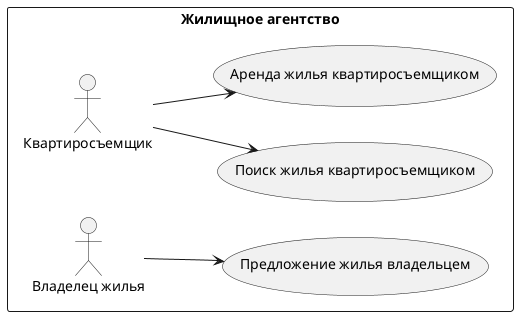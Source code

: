 @startuml Agency

left to right direction
skinparam packageStyle rectangle

rectangle "Жилищное агентство" {
    usecase (Поиск жилья квартиросъемщиком) as search
    usecase (Аренда жилья квартиросъемщиком) as rent
    usecase (Предложение жилья владельцем) as offer

    actor Квартиросъемщик as tenant
    actor :Владелец жилья: as owner

    tenant --> search
    tenant --> rent
    owner --> offer
}
@enduml
